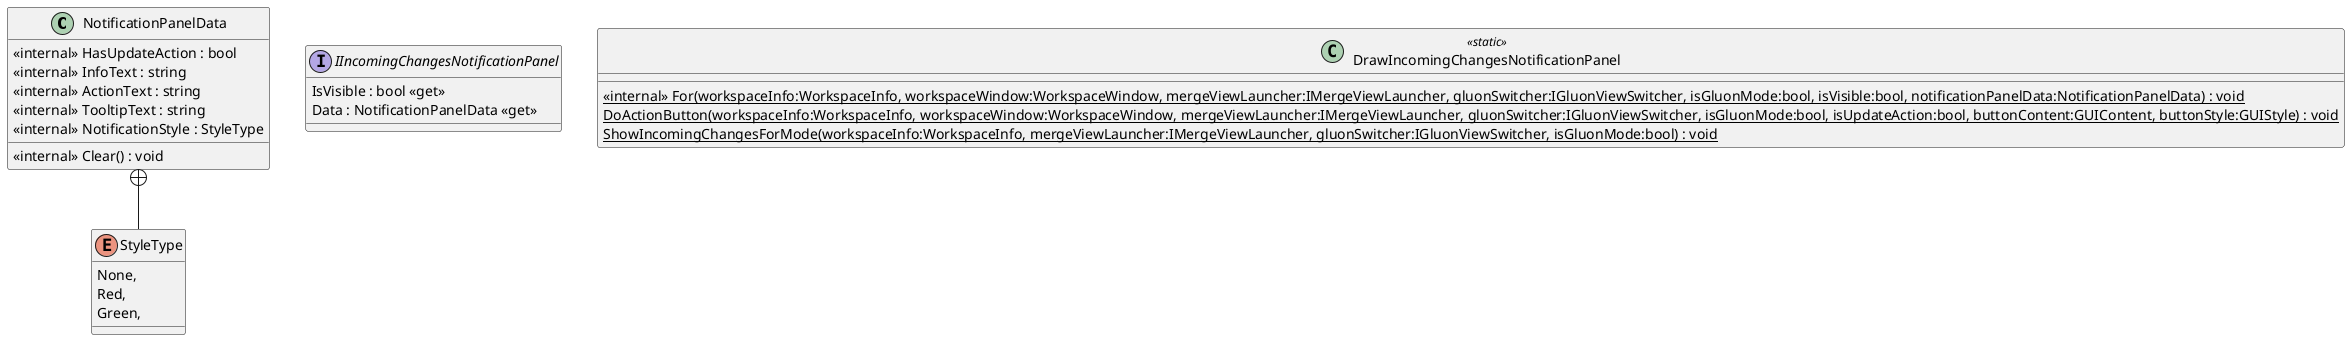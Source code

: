 @startuml
class NotificationPanelData {
    <<internal>> HasUpdateAction : bool
    <<internal>> InfoText : string
    <<internal>> ActionText : string
    <<internal>> TooltipText : string
    <<internal>> NotificationStyle : StyleType
    <<internal>> Clear() : void
}
interface IIncomingChangesNotificationPanel {
    IsVisible : bool <<get>>
    Data : NotificationPanelData <<get>>
}
class DrawIncomingChangesNotificationPanel <<static>> {
    <<internal>> {static} For(workspaceInfo:WorkspaceInfo, workspaceWindow:WorkspaceWindow, mergeViewLauncher:IMergeViewLauncher, gluonSwitcher:IGluonViewSwitcher, isGluonMode:bool, isVisible:bool, notificationPanelData:NotificationPanelData) : void
    {static} DoActionButton(workspaceInfo:WorkspaceInfo, workspaceWindow:WorkspaceWindow, mergeViewLauncher:IMergeViewLauncher, gluonSwitcher:IGluonViewSwitcher, isGluonMode:bool, isUpdateAction:bool, buttonContent:GUIContent, buttonStyle:GUIStyle) : void
    {static} ShowIncomingChangesForMode(workspaceInfo:WorkspaceInfo, mergeViewLauncher:IMergeViewLauncher, gluonSwitcher:IGluonViewSwitcher, isGluonMode:bool) : void
}
enum StyleType {
    None,
    Red,
    Green,
}
NotificationPanelData +-- StyleType
@enduml
